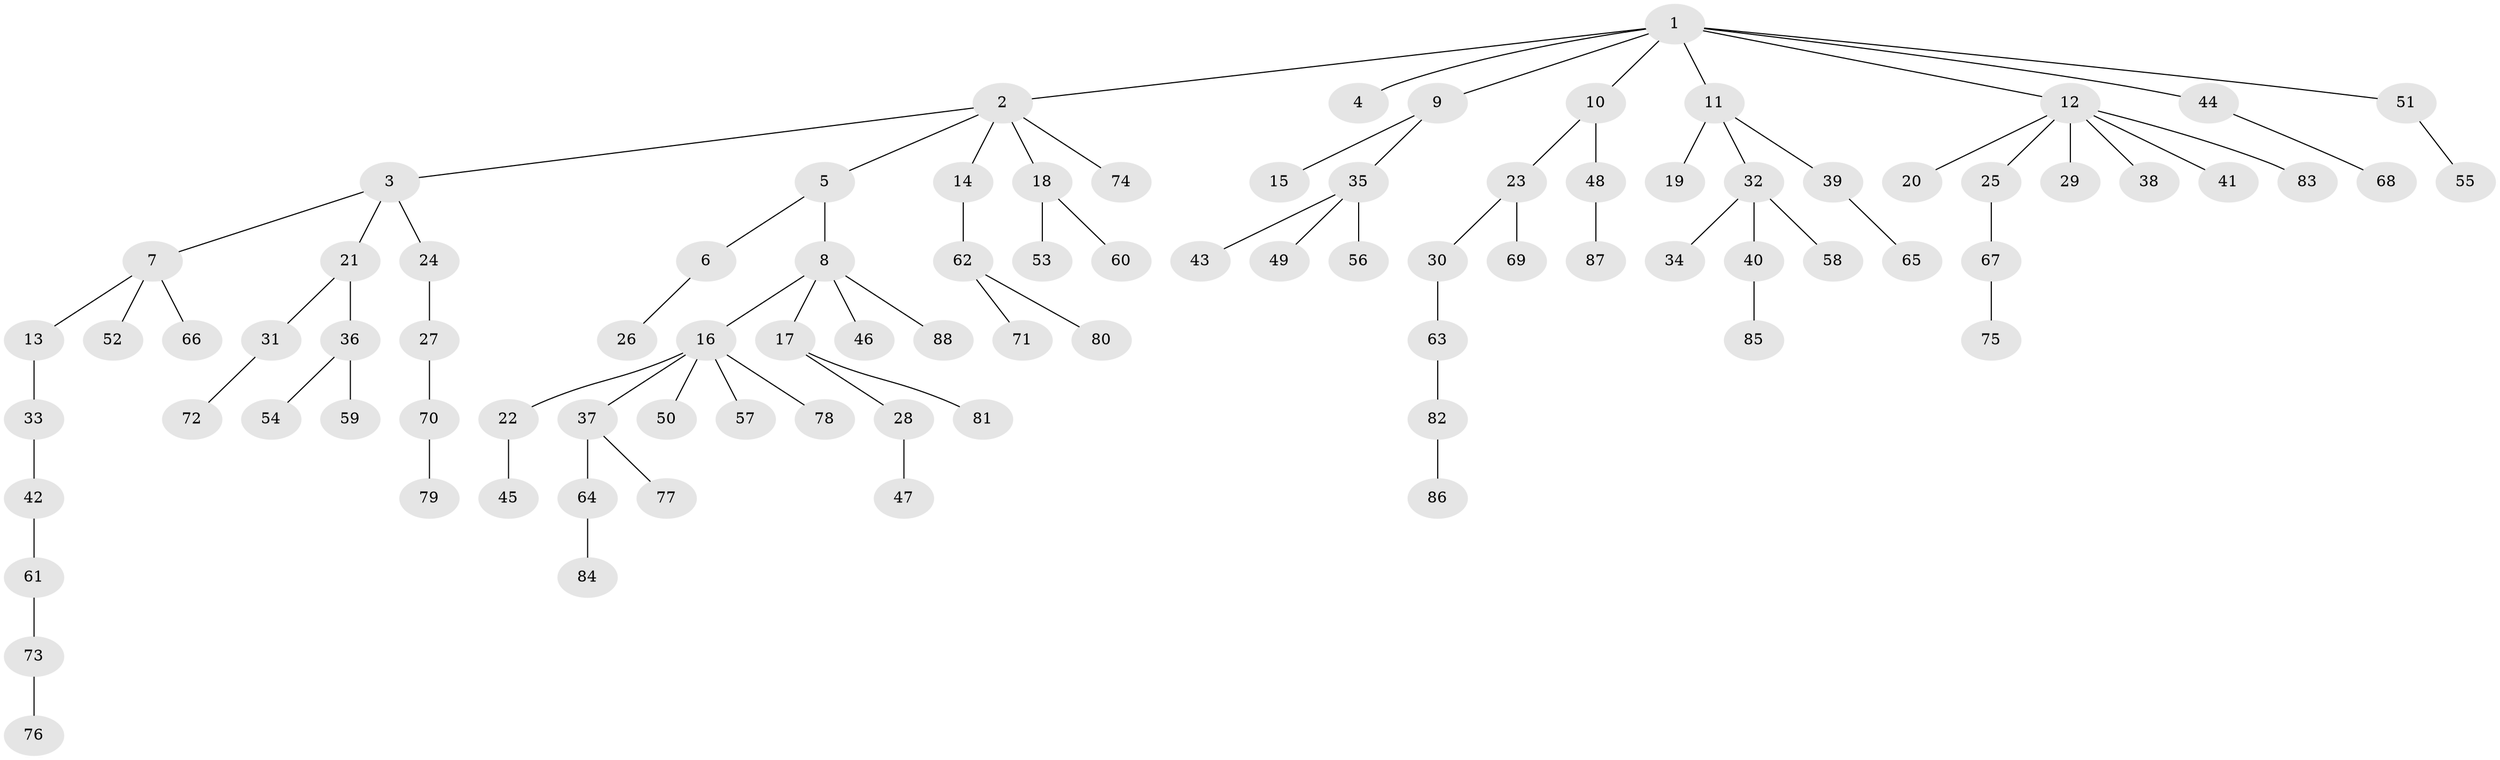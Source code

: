 // Generated by graph-tools (version 1.1) at 2025/50/03/09/25 03:50:15]
// undirected, 88 vertices, 87 edges
graph export_dot {
graph [start="1"]
  node [color=gray90,style=filled];
  1;
  2;
  3;
  4;
  5;
  6;
  7;
  8;
  9;
  10;
  11;
  12;
  13;
  14;
  15;
  16;
  17;
  18;
  19;
  20;
  21;
  22;
  23;
  24;
  25;
  26;
  27;
  28;
  29;
  30;
  31;
  32;
  33;
  34;
  35;
  36;
  37;
  38;
  39;
  40;
  41;
  42;
  43;
  44;
  45;
  46;
  47;
  48;
  49;
  50;
  51;
  52;
  53;
  54;
  55;
  56;
  57;
  58;
  59;
  60;
  61;
  62;
  63;
  64;
  65;
  66;
  67;
  68;
  69;
  70;
  71;
  72;
  73;
  74;
  75;
  76;
  77;
  78;
  79;
  80;
  81;
  82;
  83;
  84;
  85;
  86;
  87;
  88;
  1 -- 2;
  1 -- 4;
  1 -- 9;
  1 -- 10;
  1 -- 11;
  1 -- 12;
  1 -- 44;
  1 -- 51;
  2 -- 3;
  2 -- 5;
  2 -- 14;
  2 -- 18;
  2 -- 74;
  3 -- 7;
  3 -- 21;
  3 -- 24;
  5 -- 6;
  5 -- 8;
  6 -- 26;
  7 -- 13;
  7 -- 52;
  7 -- 66;
  8 -- 16;
  8 -- 17;
  8 -- 46;
  8 -- 88;
  9 -- 15;
  9 -- 35;
  10 -- 23;
  10 -- 48;
  11 -- 19;
  11 -- 32;
  11 -- 39;
  12 -- 20;
  12 -- 25;
  12 -- 29;
  12 -- 38;
  12 -- 41;
  12 -- 83;
  13 -- 33;
  14 -- 62;
  16 -- 22;
  16 -- 37;
  16 -- 50;
  16 -- 57;
  16 -- 78;
  17 -- 28;
  17 -- 81;
  18 -- 53;
  18 -- 60;
  21 -- 31;
  21 -- 36;
  22 -- 45;
  23 -- 30;
  23 -- 69;
  24 -- 27;
  25 -- 67;
  27 -- 70;
  28 -- 47;
  30 -- 63;
  31 -- 72;
  32 -- 34;
  32 -- 40;
  32 -- 58;
  33 -- 42;
  35 -- 43;
  35 -- 49;
  35 -- 56;
  36 -- 54;
  36 -- 59;
  37 -- 64;
  37 -- 77;
  39 -- 65;
  40 -- 85;
  42 -- 61;
  44 -- 68;
  48 -- 87;
  51 -- 55;
  61 -- 73;
  62 -- 71;
  62 -- 80;
  63 -- 82;
  64 -- 84;
  67 -- 75;
  70 -- 79;
  73 -- 76;
  82 -- 86;
}
